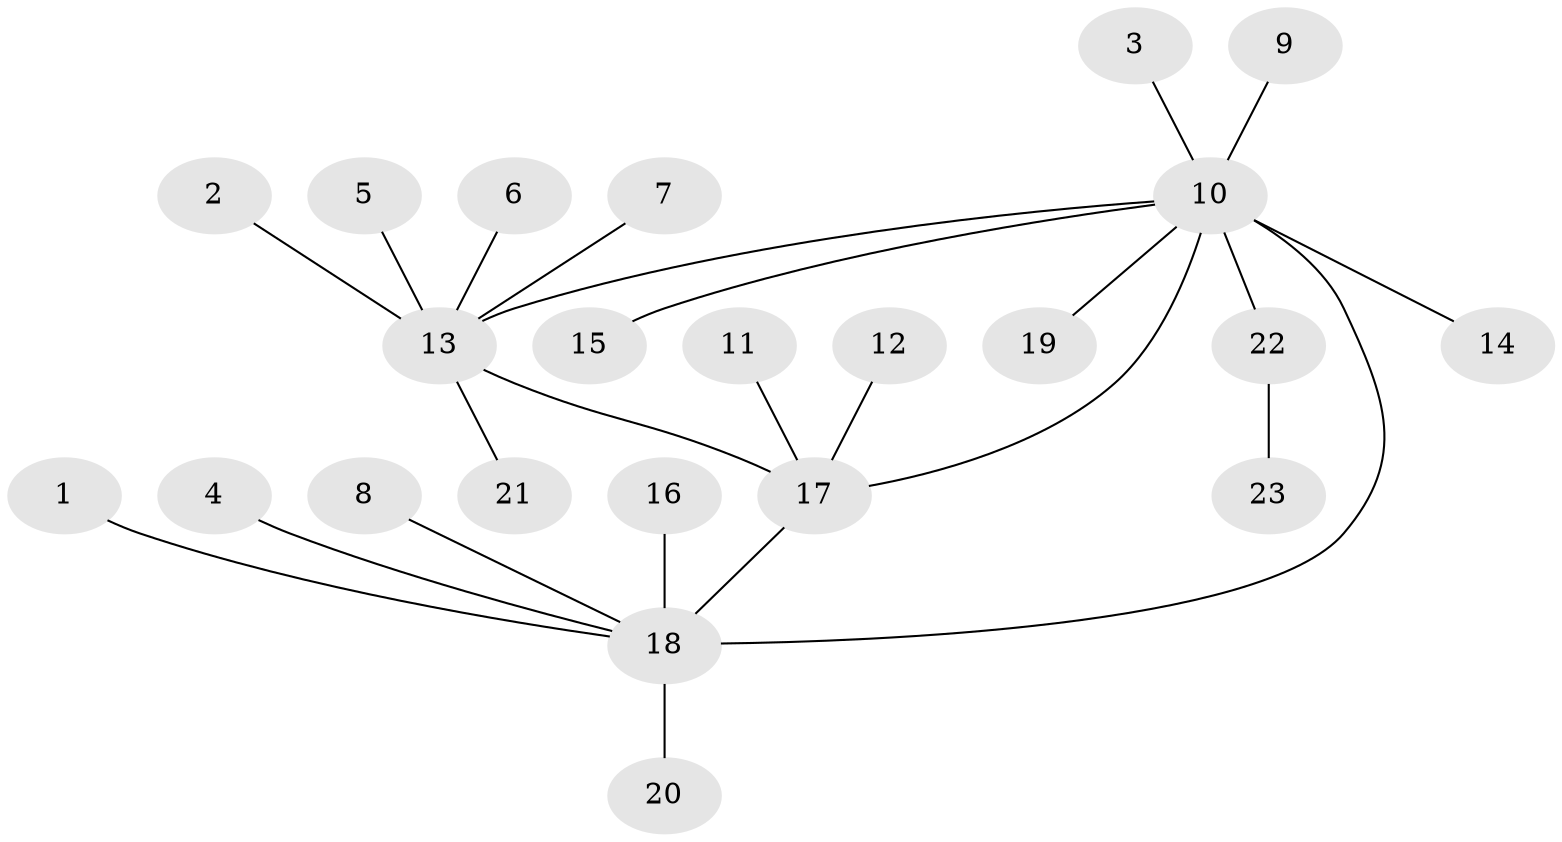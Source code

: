 // original degree distribution, {4: 0.04285714285714286, 14: 0.014285714285714285, 1: 0.5714285714285714, 13: 0.014285714285714285, 11: 0.014285714285714285, 6: 0.014285714285714285, 5: 0.014285714285714285, 2: 0.2714285714285714, 3: 0.04285714285714286}
// Generated by graph-tools (version 1.1) at 2025/36/03/04/25 23:36:51]
// undirected, 23 vertices, 24 edges
graph export_dot {
  node [color=gray90,style=filled];
  1;
  2;
  3;
  4;
  5;
  6;
  7;
  8;
  9;
  10;
  11;
  12;
  13;
  14;
  15;
  16;
  17;
  18;
  19;
  20;
  21;
  22;
  23;
  1 -- 18 [weight=1.0];
  2 -- 13 [weight=1.0];
  3 -- 10 [weight=1.0];
  4 -- 18 [weight=1.0];
  5 -- 13 [weight=1.0];
  6 -- 13 [weight=1.0];
  7 -- 13 [weight=1.0];
  8 -- 18 [weight=1.0];
  9 -- 10 [weight=1.0];
  10 -- 13 [weight=1.0];
  10 -- 14 [weight=1.0];
  10 -- 15 [weight=1.0];
  10 -- 17 [weight=1.0];
  10 -- 18 [weight=1.0];
  10 -- 19 [weight=1.0];
  10 -- 22 [weight=2.0];
  11 -- 17 [weight=1.0];
  12 -- 17 [weight=1.0];
  13 -- 17 [weight=1.0];
  13 -- 21 [weight=1.0];
  16 -- 18 [weight=1.0];
  17 -- 18 [weight=2.0];
  18 -- 20 [weight=1.0];
  22 -- 23 [weight=1.0];
}
